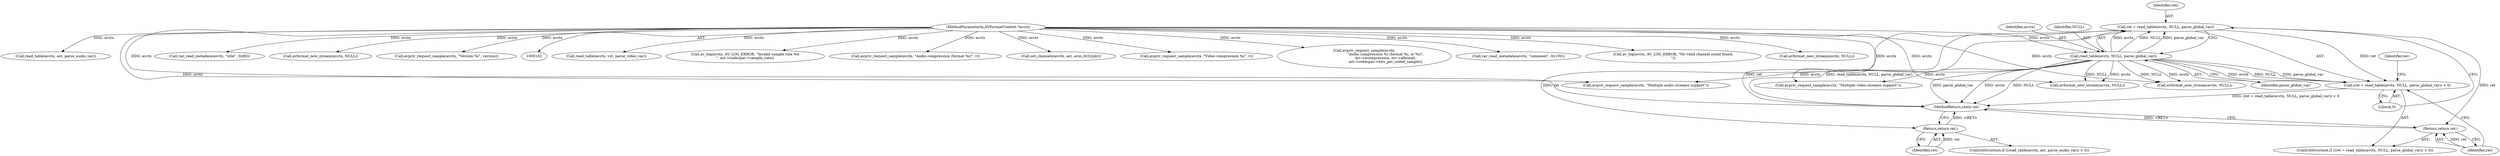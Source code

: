 digraph "0_FFmpeg_4f05e2e2dc1a89f38cd9f0960a6561083d714f1e@API" {
"1000434" [label="(Call,ret = read_table(avctx, NULL, parse_global_var))"];
"1000436" [label="(Call,read_table(avctx, NULL, parse_global_var))"];
"1000103" [label="(MethodParameterIn,AVFormatContext *avctx)"];
"1000433" [label="(Call,(ret = read_table(avctx, NULL, parse_global_var)) < 0)"];
"1000441" [label="(Return,return ret;)"];
"1000486" [label="(Return,return ret;)"];
"1000433" [label="(Call,(ret = read_table(avctx, NULL, parse_global_var)) < 0)"];
"1000574" [label="(Call,avformat_new_stream(avctx, NULL))"];
"1000436" [label="(Call,read_table(avctx, NULL, parse_global_var))"];
"1000486" [label="(Return,return ret;)"];
"1000479" [label="(ControlStructure,if ((read_table(avctx, ast, parse_audio_var)) < 0))"];
"1000594" [label="(Call,read_table(avctx, vst, parse_video_var))"];
"1000487" [label="(Identifier,ret)"];
"1000288" [label="(Call,av_log(avctx, AV_LOG_ERROR, \"Invalid sample rate %d\n\", ast->codecpar->sample_rate))"];
"1000336" [label="(Call,avpriv_request_sample(avctx, \"Audio compression (format %i)\", v))"];
"1000437" [label="(Identifier,avctx)"];
"1000440" [label="(Literal,0)"];
"1000310" [label="(Call,set_channels(avctx, ast, avio_rb32(pb)))"];
"1000625" [label="(MethodReturn,static int)"];
"1000441" [label="(Return,return ret;)"];
"1000439" [label="(Identifier,parse_global_var)"];
"1000226" [label="(Call,avpriv_request_sample(avctx, \"Video compression %i\", v))"];
"1000518" [label="(Call,avpriv_request_sample(avctx,\n                                      \"Audio compression %i (format %i, sr %i)\",\n                                      mv->acompression, mv->aformat,\n                                      ast->codecpar->bits_per_coded_sample))"];
"1000347" [label="(Call,var_read_metadata(avctx, \"comment\", 0x100))"];
"1000450" [label="(Call,avpriv_request_sample(avctx, \"Multiple audio streams support\"))"];
"1000434" [label="(Call,ret = read_table(avctx, NULL, parse_global_var))"];
"1000432" [label="(ControlStructure,if ((ret = read_table(avctx, NULL, parse_global_var)) < 0))"];
"1000548" [label="(Call,av_log(avctx, AV_LOG_ERROR, \"No valid channel count found.\n\"))"];
"1000147" [label="(Call,avformat_new_stream(avctx, NULL))"];
"1000561" [label="(Call,avpriv_request_sample(avctx, \"Multiple video streams support\"))"];
"1000463" [label="(Call,avformat_new_stream(avctx, NULL))"];
"1000435" [label="(Identifier,ret)"];
"1000481" [label="(Call,read_table(avctx, ast, parse_audio_var))"];
"1000438" [label="(Identifier,NULL)"];
"1000343" [label="(Call,var_read_metadata(avctx, \"title\", 0x80))"];
"1000446" [label="(Identifier,mv)"];
"1000158" [label="(Call,avformat_new_stream(avctx, NULL))"];
"1000617" [label="(Call,avpriv_request_sample(avctx, \"Version %i\", version))"];
"1000103" [label="(MethodParameterIn,AVFormatContext *avctx)"];
"1000442" [label="(Identifier,ret)"];
"1000434" -> "1000433"  [label="AST: "];
"1000434" -> "1000436"  [label="CFG: "];
"1000435" -> "1000434"  [label="AST: "];
"1000436" -> "1000434"  [label="AST: "];
"1000440" -> "1000434"  [label="CFG: "];
"1000434" -> "1000625"  [label="DDG: read_table(avctx, NULL, parse_global_var)"];
"1000434" -> "1000625"  [label="DDG: ret"];
"1000434" -> "1000433"  [label="DDG: ret"];
"1000436" -> "1000434"  [label="DDG: avctx"];
"1000436" -> "1000434"  [label="DDG: NULL"];
"1000436" -> "1000434"  [label="DDG: parse_global_var"];
"1000434" -> "1000441"  [label="DDG: ret"];
"1000434" -> "1000486"  [label="DDG: ret"];
"1000436" -> "1000439"  [label="CFG: "];
"1000437" -> "1000436"  [label="AST: "];
"1000438" -> "1000436"  [label="AST: "];
"1000439" -> "1000436"  [label="AST: "];
"1000436" -> "1000625"  [label="DDG: avctx"];
"1000436" -> "1000625"  [label="DDG: NULL"];
"1000436" -> "1000625"  [label="DDG: parse_global_var"];
"1000436" -> "1000433"  [label="DDG: avctx"];
"1000436" -> "1000433"  [label="DDG: NULL"];
"1000436" -> "1000433"  [label="DDG: parse_global_var"];
"1000103" -> "1000436"  [label="DDG: avctx"];
"1000436" -> "1000450"  [label="DDG: avctx"];
"1000436" -> "1000463"  [label="DDG: avctx"];
"1000436" -> "1000463"  [label="DDG: NULL"];
"1000436" -> "1000561"  [label="DDG: avctx"];
"1000436" -> "1000574"  [label="DDG: avctx"];
"1000436" -> "1000574"  [label="DDG: NULL"];
"1000103" -> "1000102"  [label="AST: "];
"1000103" -> "1000625"  [label="DDG: avctx"];
"1000103" -> "1000147"  [label="DDG: avctx"];
"1000103" -> "1000158"  [label="DDG: avctx"];
"1000103" -> "1000226"  [label="DDG: avctx"];
"1000103" -> "1000288"  [label="DDG: avctx"];
"1000103" -> "1000310"  [label="DDG: avctx"];
"1000103" -> "1000336"  [label="DDG: avctx"];
"1000103" -> "1000343"  [label="DDG: avctx"];
"1000103" -> "1000347"  [label="DDG: avctx"];
"1000103" -> "1000450"  [label="DDG: avctx"];
"1000103" -> "1000463"  [label="DDG: avctx"];
"1000103" -> "1000481"  [label="DDG: avctx"];
"1000103" -> "1000518"  [label="DDG: avctx"];
"1000103" -> "1000548"  [label="DDG: avctx"];
"1000103" -> "1000561"  [label="DDG: avctx"];
"1000103" -> "1000574"  [label="DDG: avctx"];
"1000103" -> "1000594"  [label="DDG: avctx"];
"1000103" -> "1000617"  [label="DDG: avctx"];
"1000433" -> "1000432"  [label="AST: "];
"1000433" -> "1000440"  [label="CFG: "];
"1000440" -> "1000433"  [label="AST: "];
"1000442" -> "1000433"  [label="CFG: "];
"1000446" -> "1000433"  [label="CFG: "];
"1000433" -> "1000625"  [label="DDG: (ret = read_table(avctx, NULL, parse_global_var)) < 0"];
"1000441" -> "1000432"  [label="AST: "];
"1000441" -> "1000442"  [label="CFG: "];
"1000442" -> "1000441"  [label="AST: "];
"1000625" -> "1000441"  [label="CFG: "];
"1000441" -> "1000625"  [label="DDG: <RET>"];
"1000442" -> "1000441"  [label="DDG: ret"];
"1000486" -> "1000479"  [label="AST: "];
"1000486" -> "1000487"  [label="CFG: "];
"1000487" -> "1000486"  [label="AST: "];
"1000625" -> "1000486"  [label="CFG: "];
"1000486" -> "1000625"  [label="DDG: <RET>"];
"1000487" -> "1000486"  [label="DDG: ret"];
}
